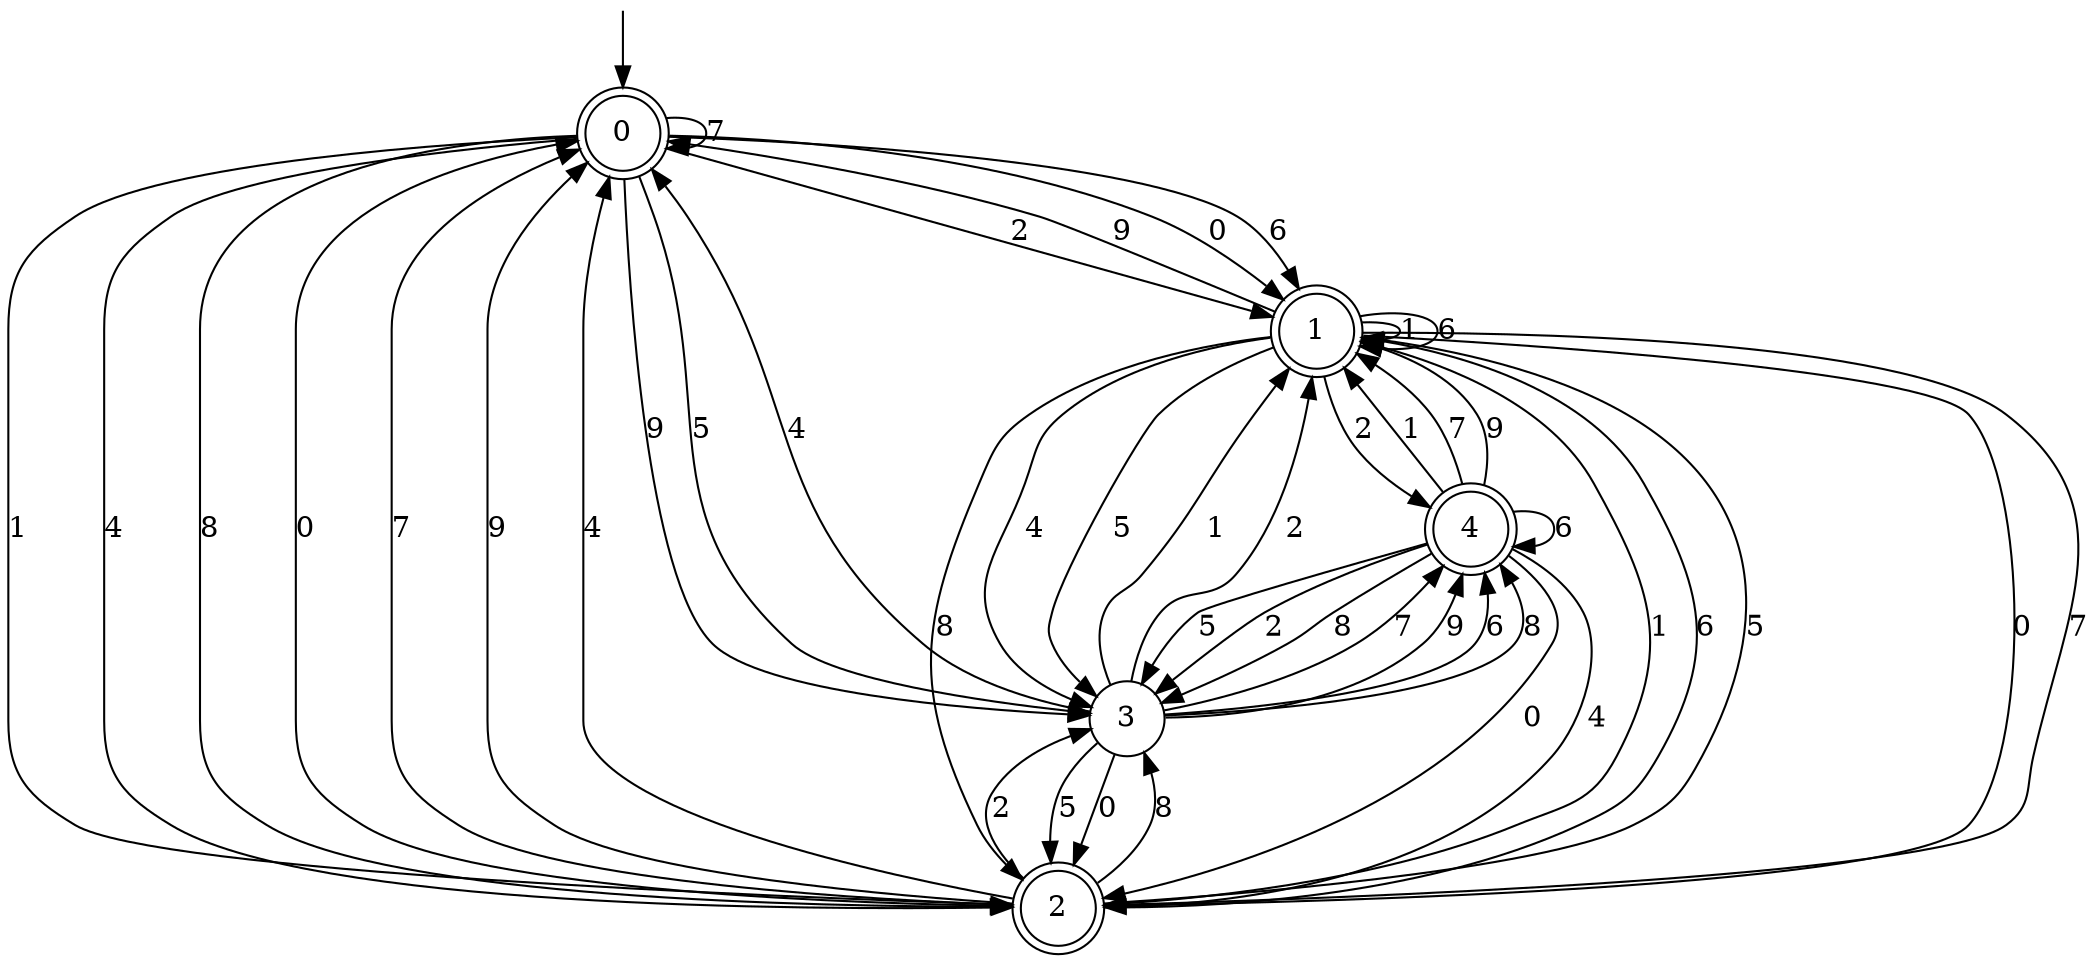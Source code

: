 digraph g {

	s0 [shape="doublecircle" label="0"];
	s1 [shape="doublecircle" label="1"];
	s2 [shape="doublecircle" label="2"];
	s3 [shape="circle" label="3"];
	s4 [shape="doublecircle" label="4"];
	s0 -> s1 [label="0"];
	s0 -> s2 [label="1"];
	s0 -> s0 [label="7"];
	s0 -> s3 [label="9"];
	s0 -> s1 [label="6"];
	s0 -> s2 [label="4"];
	s0 -> s3 [label="5"];
	s0 -> s2 [label="8"];
	s0 -> s1 [label="2"];
	s1 -> s2 [label="0"];
	s1 -> s1 [label="1"];
	s1 -> s2 [label="7"];
	s1 -> s0 [label="9"];
	s1 -> s1 [label="6"];
	s1 -> s3 [label="4"];
	s1 -> s3 [label="5"];
	s1 -> s2 [label="8"];
	s1 -> s4 [label="2"];
	s2 -> s0 [label="0"];
	s2 -> s1 [label="1"];
	s2 -> s0 [label="7"];
	s2 -> s0 [label="9"];
	s2 -> s1 [label="6"];
	s2 -> s0 [label="4"];
	s2 -> s1 [label="5"];
	s2 -> s3 [label="8"];
	s2 -> s3 [label="2"];
	s3 -> s2 [label="0"];
	s3 -> s1 [label="1"];
	s3 -> s4 [label="7"];
	s3 -> s4 [label="9"];
	s3 -> s4 [label="6"];
	s3 -> s0 [label="4"];
	s3 -> s2 [label="5"];
	s3 -> s4 [label="8"];
	s3 -> s1 [label="2"];
	s4 -> s2 [label="0"];
	s4 -> s1 [label="1"];
	s4 -> s1 [label="7"];
	s4 -> s1 [label="9"];
	s4 -> s4 [label="6"];
	s4 -> s2 [label="4"];
	s4 -> s3 [label="5"];
	s4 -> s3 [label="8"];
	s4 -> s3 [label="2"];

__start0 [label="" shape="none" width="0" height="0"];
__start0 -> s0;

}
